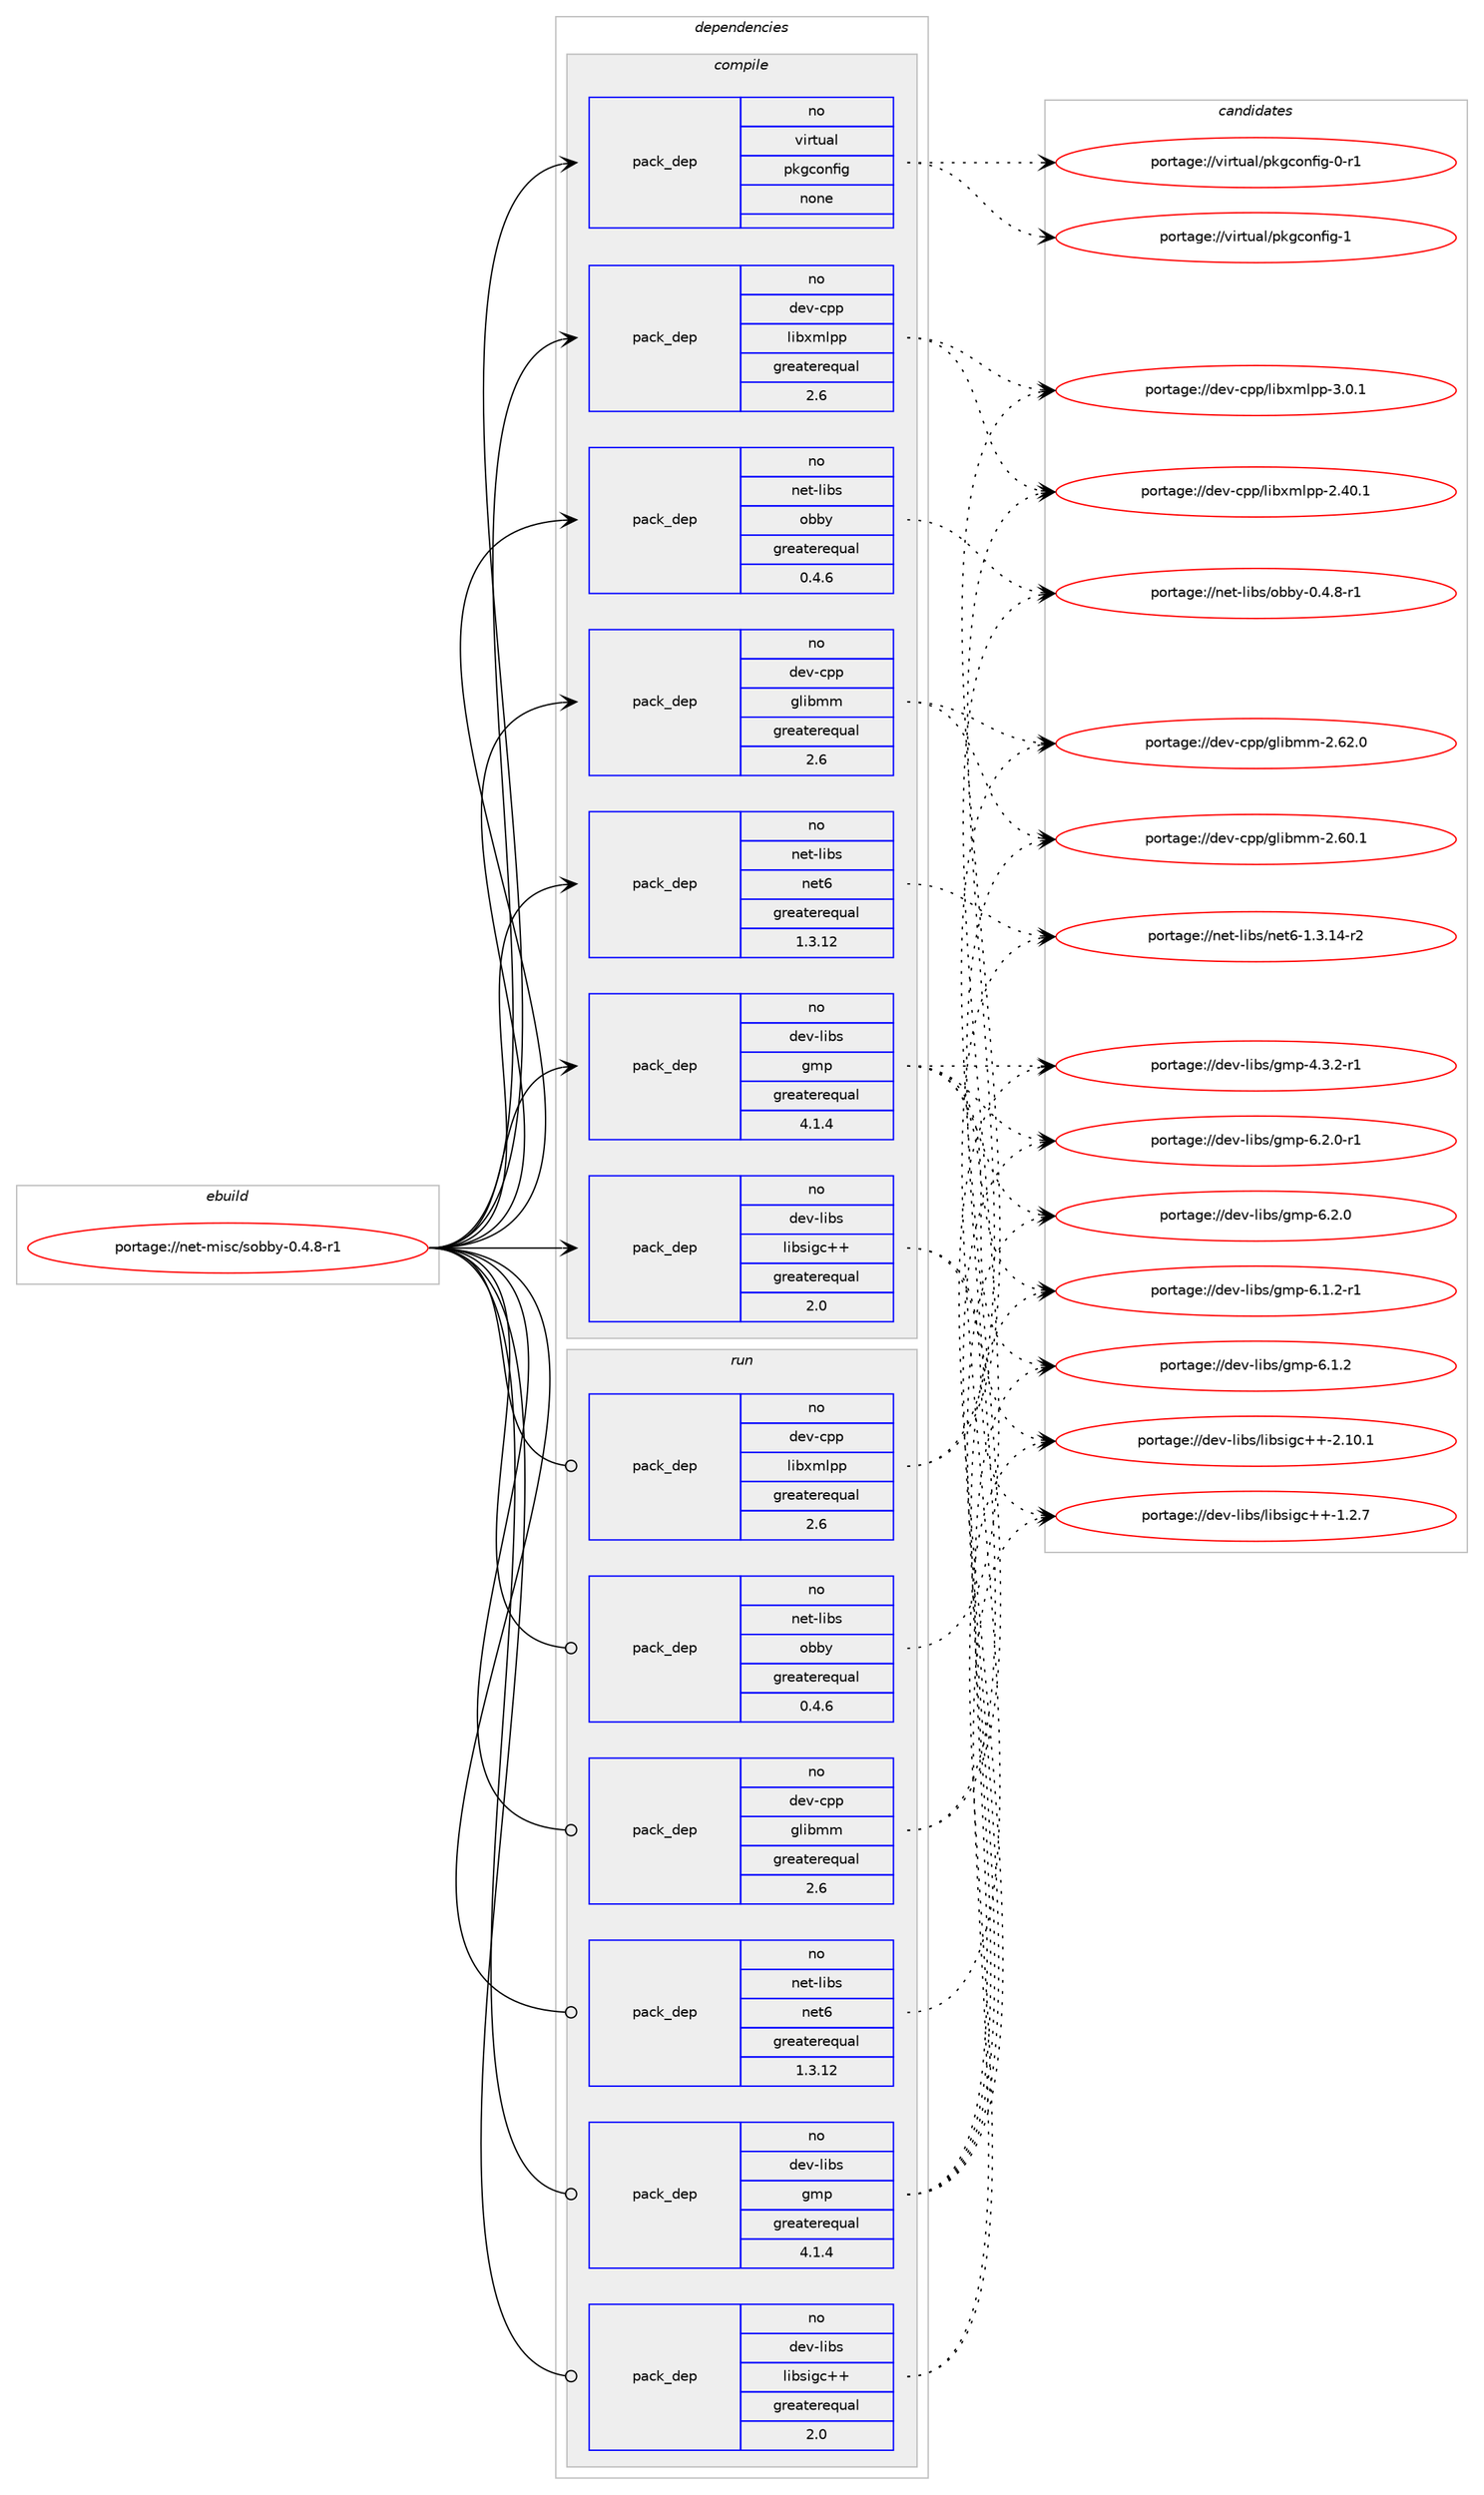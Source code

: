 digraph prolog {

# *************
# Graph options
# *************

newrank=true;
concentrate=true;
compound=true;
graph [rankdir=LR,fontname=Helvetica,fontsize=10,ranksep=1.5];#, ranksep=2.5, nodesep=0.2];
edge  [arrowhead=vee];
node  [fontname=Helvetica,fontsize=10];

# **********
# The ebuild
# **********

subgraph cluster_leftcol {
color=gray;
rank=same;
label=<<i>ebuild</i>>;
id [label="portage://net-misc/sobby-0.4.8-r1", color=red, width=4, href="../net-misc/sobby-0.4.8-r1.svg"];
}

# ****************
# The dependencies
# ****************

subgraph cluster_midcol {
color=gray;
label=<<i>dependencies</i>>;
subgraph cluster_compile {
fillcolor="#eeeeee";
style=filled;
label=<<i>compile</i>>;
subgraph pack60008 {
dependency77592 [label=<<TABLE BORDER="0" CELLBORDER="1" CELLSPACING="0" CELLPADDING="4" WIDTH="220"><TR><TD ROWSPAN="6" CELLPADDING="30">pack_dep</TD></TR><TR><TD WIDTH="110">no</TD></TR><TR><TD>dev-cpp</TD></TR><TR><TD>glibmm</TD></TR><TR><TD>greaterequal</TD></TR><TR><TD>2.6</TD></TR></TABLE>>, shape=none, color=blue];
}
id:e -> dependency77592:w [weight=20,style="solid",arrowhead="vee"];
subgraph pack60009 {
dependency77593 [label=<<TABLE BORDER="0" CELLBORDER="1" CELLSPACING="0" CELLPADDING="4" WIDTH="220"><TR><TD ROWSPAN="6" CELLPADDING="30">pack_dep</TD></TR><TR><TD WIDTH="110">no</TD></TR><TR><TD>dev-cpp</TD></TR><TR><TD>libxmlpp</TD></TR><TR><TD>greaterequal</TD></TR><TR><TD>2.6</TD></TR></TABLE>>, shape=none, color=blue];
}
id:e -> dependency77593:w [weight=20,style="solid",arrowhead="vee"];
subgraph pack60010 {
dependency77594 [label=<<TABLE BORDER="0" CELLBORDER="1" CELLSPACING="0" CELLPADDING="4" WIDTH="220"><TR><TD ROWSPAN="6" CELLPADDING="30">pack_dep</TD></TR><TR><TD WIDTH="110">no</TD></TR><TR><TD>dev-libs</TD></TR><TR><TD>gmp</TD></TR><TR><TD>greaterequal</TD></TR><TR><TD>4.1.4</TD></TR></TABLE>>, shape=none, color=blue];
}
id:e -> dependency77594:w [weight=20,style="solid",arrowhead="vee"];
subgraph pack60011 {
dependency77595 [label=<<TABLE BORDER="0" CELLBORDER="1" CELLSPACING="0" CELLPADDING="4" WIDTH="220"><TR><TD ROWSPAN="6" CELLPADDING="30">pack_dep</TD></TR><TR><TD WIDTH="110">no</TD></TR><TR><TD>dev-libs</TD></TR><TR><TD>libsigc++</TD></TR><TR><TD>greaterequal</TD></TR><TR><TD>2.0</TD></TR></TABLE>>, shape=none, color=blue];
}
id:e -> dependency77595:w [weight=20,style="solid",arrowhead="vee"];
subgraph pack60012 {
dependency77596 [label=<<TABLE BORDER="0" CELLBORDER="1" CELLSPACING="0" CELLPADDING="4" WIDTH="220"><TR><TD ROWSPAN="6" CELLPADDING="30">pack_dep</TD></TR><TR><TD WIDTH="110">no</TD></TR><TR><TD>net-libs</TD></TR><TR><TD>net6</TD></TR><TR><TD>greaterequal</TD></TR><TR><TD>1.3.12</TD></TR></TABLE>>, shape=none, color=blue];
}
id:e -> dependency77596:w [weight=20,style="solid",arrowhead="vee"];
subgraph pack60013 {
dependency77597 [label=<<TABLE BORDER="0" CELLBORDER="1" CELLSPACING="0" CELLPADDING="4" WIDTH="220"><TR><TD ROWSPAN="6" CELLPADDING="30">pack_dep</TD></TR><TR><TD WIDTH="110">no</TD></TR><TR><TD>net-libs</TD></TR><TR><TD>obby</TD></TR><TR><TD>greaterequal</TD></TR><TR><TD>0.4.6</TD></TR></TABLE>>, shape=none, color=blue];
}
id:e -> dependency77597:w [weight=20,style="solid",arrowhead="vee"];
subgraph pack60014 {
dependency77598 [label=<<TABLE BORDER="0" CELLBORDER="1" CELLSPACING="0" CELLPADDING="4" WIDTH="220"><TR><TD ROWSPAN="6" CELLPADDING="30">pack_dep</TD></TR><TR><TD WIDTH="110">no</TD></TR><TR><TD>virtual</TD></TR><TR><TD>pkgconfig</TD></TR><TR><TD>none</TD></TR><TR><TD></TD></TR></TABLE>>, shape=none, color=blue];
}
id:e -> dependency77598:w [weight=20,style="solid",arrowhead="vee"];
}
subgraph cluster_compileandrun {
fillcolor="#eeeeee";
style=filled;
label=<<i>compile and run</i>>;
}
subgraph cluster_run {
fillcolor="#eeeeee";
style=filled;
label=<<i>run</i>>;
subgraph pack60015 {
dependency77599 [label=<<TABLE BORDER="0" CELLBORDER="1" CELLSPACING="0" CELLPADDING="4" WIDTH="220"><TR><TD ROWSPAN="6" CELLPADDING="30">pack_dep</TD></TR><TR><TD WIDTH="110">no</TD></TR><TR><TD>dev-cpp</TD></TR><TR><TD>glibmm</TD></TR><TR><TD>greaterequal</TD></TR><TR><TD>2.6</TD></TR></TABLE>>, shape=none, color=blue];
}
id:e -> dependency77599:w [weight=20,style="solid",arrowhead="odot"];
subgraph pack60016 {
dependency77600 [label=<<TABLE BORDER="0" CELLBORDER="1" CELLSPACING="0" CELLPADDING="4" WIDTH="220"><TR><TD ROWSPAN="6" CELLPADDING="30">pack_dep</TD></TR><TR><TD WIDTH="110">no</TD></TR><TR><TD>dev-cpp</TD></TR><TR><TD>libxmlpp</TD></TR><TR><TD>greaterequal</TD></TR><TR><TD>2.6</TD></TR></TABLE>>, shape=none, color=blue];
}
id:e -> dependency77600:w [weight=20,style="solid",arrowhead="odot"];
subgraph pack60017 {
dependency77601 [label=<<TABLE BORDER="0" CELLBORDER="1" CELLSPACING="0" CELLPADDING="4" WIDTH="220"><TR><TD ROWSPAN="6" CELLPADDING="30">pack_dep</TD></TR><TR><TD WIDTH="110">no</TD></TR><TR><TD>dev-libs</TD></TR><TR><TD>gmp</TD></TR><TR><TD>greaterequal</TD></TR><TR><TD>4.1.4</TD></TR></TABLE>>, shape=none, color=blue];
}
id:e -> dependency77601:w [weight=20,style="solid",arrowhead="odot"];
subgraph pack60018 {
dependency77602 [label=<<TABLE BORDER="0" CELLBORDER="1" CELLSPACING="0" CELLPADDING="4" WIDTH="220"><TR><TD ROWSPAN="6" CELLPADDING="30">pack_dep</TD></TR><TR><TD WIDTH="110">no</TD></TR><TR><TD>dev-libs</TD></TR><TR><TD>libsigc++</TD></TR><TR><TD>greaterequal</TD></TR><TR><TD>2.0</TD></TR></TABLE>>, shape=none, color=blue];
}
id:e -> dependency77602:w [weight=20,style="solid",arrowhead="odot"];
subgraph pack60019 {
dependency77603 [label=<<TABLE BORDER="0" CELLBORDER="1" CELLSPACING="0" CELLPADDING="4" WIDTH="220"><TR><TD ROWSPAN="6" CELLPADDING="30">pack_dep</TD></TR><TR><TD WIDTH="110">no</TD></TR><TR><TD>net-libs</TD></TR><TR><TD>net6</TD></TR><TR><TD>greaterequal</TD></TR><TR><TD>1.3.12</TD></TR></TABLE>>, shape=none, color=blue];
}
id:e -> dependency77603:w [weight=20,style="solid",arrowhead="odot"];
subgraph pack60020 {
dependency77604 [label=<<TABLE BORDER="0" CELLBORDER="1" CELLSPACING="0" CELLPADDING="4" WIDTH="220"><TR><TD ROWSPAN="6" CELLPADDING="30">pack_dep</TD></TR><TR><TD WIDTH="110">no</TD></TR><TR><TD>net-libs</TD></TR><TR><TD>obby</TD></TR><TR><TD>greaterequal</TD></TR><TR><TD>0.4.6</TD></TR></TABLE>>, shape=none, color=blue];
}
id:e -> dependency77604:w [weight=20,style="solid",arrowhead="odot"];
}
}

# **************
# The candidates
# **************

subgraph cluster_choices {
rank=same;
color=gray;
label=<<i>candidates</i>>;

subgraph choice60008 {
color=black;
nodesep=1;
choice1001011184599112112471031081059810910945504654504648 [label="portage://dev-cpp/glibmm-2.62.0", color=red, width=4,href="../dev-cpp/glibmm-2.62.0.svg"];
choice1001011184599112112471031081059810910945504654484649 [label="portage://dev-cpp/glibmm-2.60.1", color=red, width=4,href="../dev-cpp/glibmm-2.60.1.svg"];
dependency77592:e -> choice1001011184599112112471031081059810910945504654504648:w [style=dotted,weight="100"];
dependency77592:e -> choice1001011184599112112471031081059810910945504654484649:w [style=dotted,weight="100"];
}
subgraph choice60009 {
color=black;
nodesep=1;
choice10010111845991121124710810598120109108112112455146484649 [label="portage://dev-cpp/libxmlpp-3.0.1", color=red, width=4,href="../dev-cpp/libxmlpp-3.0.1.svg"];
choice1001011184599112112471081059812010910811211245504652484649 [label="portage://dev-cpp/libxmlpp-2.40.1", color=red, width=4,href="../dev-cpp/libxmlpp-2.40.1.svg"];
dependency77593:e -> choice10010111845991121124710810598120109108112112455146484649:w [style=dotted,weight="100"];
dependency77593:e -> choice1001011184599112112471081059812010910811211245504652484649:w [style=dotted,weight="100"];
}
subgraph choice60010 {
color=black;
nodesep=1;
choice1001011184510810598115471031091124554465046484511449 [label="portage://dev-libs/gmp-6.2.0-r1", color=red, width=4,href="../dev-libs/gmp-6.2.0-r1.svg"];
choice100101118451081059811547103109112455446504648 [label="portage://dev-libs/gmp-6.2.0", color=red, width=4,href="../dev-libs/gmp-6.2.0.svg"];
choice1001011184510810598115471031091124554464946504511449 [label="portage://dev-libs/gmp-6.1.2-r1", color=red, width=4,href="../dev-libs/gmp-6.1.2-r1.svg"];
choice100101118451081059811547103109112455446494650 [label="portage://dev-libs/gmp-6.1.2", color=red, width=4,href="../dev-libs/gmp-6.1.2.svg"];
choice1001011184510810598115471031091124552465146504511449 [label="portage://dev-libs/gmp-4.3.2-r1", color=red, width=4,href="../dev-libs/gmp-4.3.2-r1.svg"];
dependency77594:e -> choice1001011184510810598115471031091124554465046484511449:w [style=dotted,weight="100"];
dependency77594:e -> choice100101118451081059811547103109112455446504648:w [style=dotted,weight="100"];
dependency77594:e -> choice1001011184510810598115471031091124554464946504511449:w [style=dotted,weight="100"];
dependency77594:e -> choice100101118451081059811547103109112455446494650:w [style=dotted,weight="100"];
dependency77594:e -> choice1001011184510810598115471031091124552465146504511449:w [style=dotted,weight="100"];
}
subgraph choice60011 {
color=black;
nodesep=1;
choice1001011184510810598115471081059811510510399434345504649484649 [label="portage://dev-libs/libsigc++-2.10.1", color=red, width=4,href="../dev-libs/libsigc++-2.10.1.svg"];
choice10010111845108105981154710810598115105103994343454946504655 [label="portage://dev-libs/libsigc++-1.2.7", color=red, width=4,href="../dev-libs/libsigc++-1.2.7.svg"];
dependency77595:e -> choice1001011184510810598115471081059811510510399434345504649484649:w [style=dotted,weight="100"];
dependency77595:e -> choice10010111845108105981154710810598115105103994343454946504655:w [style=dotted,weight="100"];
}
subgraph choice60012 {
color=black;
nodesep=1;
choice11010111645108105981154711010111654454946514649524511450 [label="portage://net-libs/net6-1.3.14-r2", color=red, width=4,href="../net-libs/net6-1.3.14-r2.svg"];
dependency77596:e -> choice11010111645108105981154711010111654454946514649524511450:w [style=dotted,weight="100"];
}
subgraph choice60013 {
color=black;
nodesep=1;
choice11010111645108105981154711198981214548465246564511449 [label="portage://net-libs/obby-0.4.8-r1", color=red, width=4,href="../net-libs/obby-0.4.8-r1.svg"];
dependency77597:e -> choice11010111645108105981154711198981214548465246564511449:w [style=dotted,weight="100"];
}
subgraph choice60014 {
color=black;
nodesep=1;
choice1181051141161179710847112107103991111101021051034549 [label="portage://virtual/pkgconfig-1", color=red, width=4,href="../virtual/pkgconfig-1.svg"];
choice11810511411611797108471121071039911111010210510345484511449 [label="portage://virtual/pkgconfig-0-r1", color=red, width=4,href="../virtual/pkgconfig-0-r1.svg"];
dependency77598:e -> choice1181051141161179710847112107103991111101021051034549:w [style=dotted,weight="100"];
dependency77598:e -> choice11810511411611797108471121071039911111010210510345484511449:w [style=dotted,weight="100"];
}
subgraph choice60015 {
color=black;
nodesep=1;
choice1001011184599112112471031081059810910945504654504648 [label="portage://dev-cpp/glibmm-2.62.0", color=red, width=4,href="../dev-cpp/glibmm-2.62.0.svg"];
choice1001011184599112112471031081059810910945504654484649 [label="portage://dev-cpp/glibmm-2.60.1", color=red, width=4,href="../dev-cpp/glibmm-2.60.1.svg"];
dependency77599:e -> choice1001011184599112112471031081059810910945504654504648:w [style=dotted,weight="100"];
dependency77599:e -> choice1001011184599112112471031081059810910945504654484649:w [style=dotted,weight="100"];
}
subgraph choice60016 {
color=black;
nodesep=1;
choice10010111845991121124710810598120109108112112455146484649 [label="portage://dev-cpp/libxmlpp-3.0.1", color=red, width=4,href="../dev-cpp/libxmlpp-3.0.1.svg"];
choice1001011184599112112471081059812010910811211245504652484649 [label="portage://dev-cpp/libxmlpp-2.40.1", color=red, width=4,href="../dev-cpp/libxmlpp-2.40.1.svg"];
dependency77600:e -> choice10010111845991121124710810598120109108112112455146484649:w [style=dotted,weight="100"];
dependency77600:e -> choice1001011184599112112471081059812010910811211245504652484649:w [style=dotted,weight="100"];
}
subgraph choice60017 {
color=black;
nodesep=1;
choice1001011184510810598115471031091124554465046484511449 [label="portage://dev-libs/gmp-6.2.0-r1", color=red, width=4,href="../dev-libs/gmp-6.2.0-r1.svg"];
choice100101118451081059811547103109112455446504648 [label="portage://dev-libs/gmp-6.2.0", color=red, width=4,href="../dev-libs/gmp-6.2.0.svg"];
choice1001011184510810598115471031091124554464946504511449 [label="portage://dev-libs/gmp-6.1.2-r1", color=red, width=4,href="../dev-libs/gmp-6.1.2-r1.svg"];
choice100101118451081059811547103109112455446494650 [label="portage://dev-libs/gmp-6.1.2", color=red, width=4,href="../dev-libs/gmp-6.1.2.svg"];
choice1001011184510810598115471031091124552465146504511449 [label="portage://dev-libs/gmp-4.3.2-r1", color=red, width=4,href="../dev-libs/gmp-4.3.2-r1.svg"];
dependency77601:e -> choice1001011184510810598115471031091124554465046484511449:w [style=dotted,weight="100"];
dependency77601:e -> choice100101118451081059811547103109112455446504648:w [style=dotted,weight="100"];
dependency77601:e -> choice1001011184510810598115471031091124554464946504511449:w [style=dotted,weight="100"];
dependency77601:e -> choice100101118451081059811547103109112455446494650:w [style=dotted,weight="100"];
dependency77601:e -> choice1001011184510810598115471031091124552465146504511449:w [style=dotted,weight="100"];
}
subgraph choice60018 {
color=black;
nodesep=1;
choice1001011184510810598115471081059811510510399434345504649484649 [label="portage://dev-libs/libsigc++-2.10.1", color=red, width=4,href="../dev-libs/libsigc++-2.10.1.svg"];
choice10010111845108105981154710810598115105103994343454946504655 [label="portage://dev-libs/libsigc++-1.2.7", color=red, width=4,href="../dev-libs/libsigc++-1.2.7.svg"];
dependency77602:e -> choice1001011184510810598115471081059811510510399434345504649484649:w [style=dotted,weight="100"];
dependency77602:e -> choice10010111845108105981154710810598115105103994343454946504655:w [style=dotted,weight="100"];
}
subgraph choice60019 {
color=black;
nodesep=1;
choice11010111645108105981154711010111654454946514649524511450 [label="portage://net-libs/net6-1.3.14-r2", color=red, width=4,href="../net-libs/net6-1.3.14-r2.svg"];
dependency77603:e -> choice11010111645108105981154711010111654454946514649524511450:w [style=dotted,weight="100"];
}
subgraph choice60020 {
color=black;
nodesep=1;
choice11010111645108105981154711198981214548465246564511449 [label="portage://net-libs/obby-0.4.8-r1", color=red, width=4,href="../net-libs/obby-0.4.8-r1.svg"];
dependency77604:e -> choice11010111645108105981154711198981214548465246564511449:w [style=dotted,weight="100"];
}
}

}
